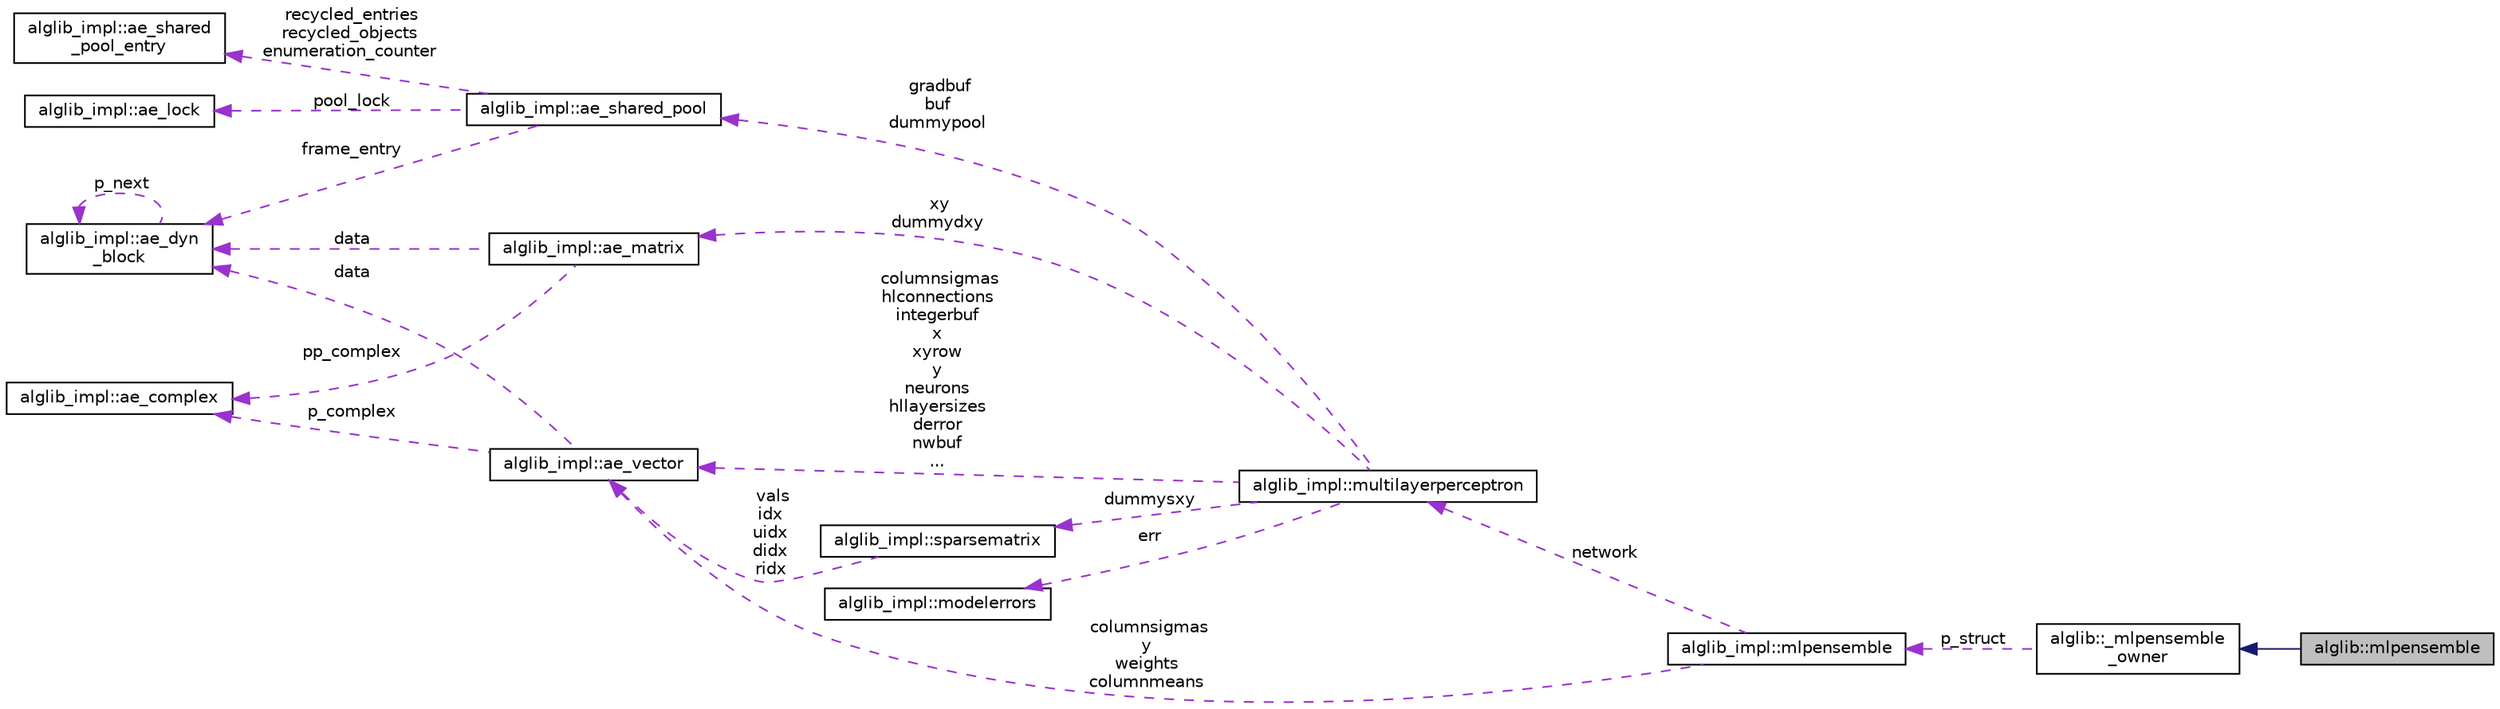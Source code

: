 digraph "alglib::mlpensemble"
{
  edge [fontname="Helvetica",fontsize="10",labelfontname="Helvetica",labelfontsize="10"];
  node [fontname="Helvetica",fontsize="10",shape=record];
  rankdir="LR";
  Node2 [label="alglib::mlpensemble",height=0.2,width=0.4,color="black", fillcolor="grey75", style="filled", fontcolor="black"];
  Node3 -> Node2 [dir="back",color="midnightblue",fontsize="10",style="solid",fontname="Helvetica"];
  Node3 [label="alglib::_mlpensemble\l_owner",height=0.2,width=0.4,color="black", fillcolor="white", style="filled",URL="$classalglib_1_1__mlpensemble__owner.html"];
  Node4 -> Node3 [dir="back",color="darkorchid3",fontsize="10",style="dashed",label=" p_struct" ,fontname="Helvetica"];
  Node4 [label="alglib_impl::mlpensemble",height=0.2,width=0.4,color="black", fillcolor="white", style="filled",URL="$structalglib__impl_1_1mlpensemble.html"];
  Node5 -> Node4 [dir="back",color="darkorchid3",fontsize="10",style="dashed",label=" columnsigmas\ny\nweights\ncolumnmeans" ,fontname="Helvetica"];
  Node5 [label="alglib_impl::ae_vector",height=0.2,width=0.4,color="black", fillcolor="white", style="filled",URL="$structalglib__impl_1_1ae__vector.html"];
  Node6 -> Node5 [dir="back",color="darkorchid3",fontsize="10",style="dashed",label=" data" ,fontname="Helvetica"];
  Node6 [label="alglib_impl::ae_dyn\l_block",height=0.2,width=0.4,color="black", fillcolor="white", style="filled",URL="$structalglib__impl_1_1ae__dyn__block.html"];
  Node6 -> Node6 [dir="back",color="darkorchid3",fontsize="10",style="dashed",label=" p_next" ,fontname="Helvetica"];
  Node7 -> Node5 [dir="back",color="darkorchid3",fontsize="10",style="dashed",label=" p_complex" ,fontname="Helvetica"];
  Node7 [label="alglib_impl::ae_complex",height=0.2,width=0.4,color="black", fillcolor="white", style="filled",URL="$structalglib__impl_1_1ae__complex.html"];
  Node8 -> Node4 [dir="back",color="darkorchid3",fontsize="10",style="dashed",label=" network" ,fontname="Helvetica"];
  Node8 [label="alglib_impl::multilayerperceptron",height=0.2,width=0.4,color="black", fillcolor="white", style="filled",URL="$structalglib__impl_1_1multilayerperceptron.html"];
  Node9 -> Node8 [dir="back",color="darkorchid3",fontsize="10",style="dashed",label=" err" ,fontname="Helvetica"];
  Node9 [label="alglib_impl::modelerrors",height=0.2,width=0.4,color="black", fillcolor="white", style="filled",URL="$structalglib__impl_1_1modelerrors.html"];
  Node5 -> Node8 [dir="back",color="darkorchid3",fontsize="10",style="dashed",label=" columnsigmas\nhlconnections\nintegerbuf\nx\nxyrow\ny\nneurons\nhllayersizes\nderror\nnwbuf\n..." ,fontname="Helvetica"];
  Node10 -> Node8 [dir="back",color="darkorchid3",fontsize="10",style="dashed",label=" xy\ndummydxy" ,fontname="Helvetica"];
  Node10 [label="alglib_impl::ae_matrix",height=0.2,width=0.4,color="black", fillcolor="white", style="filled",URL="$structalglib__impl_1_1ae__matrix.html"];
  Node6 -> Node10 [dir="back",color="darkorchid3",fontsize="10",style="dashed",label=" data" ,fontname="Helvetica"];
  Node7 -> Node10 [dir="back",color="darkorchid3",fontsize="10",style="dashed",label=" pp_complex" ,fontname="Helvetica"];
  Node11 -> Node8 [dir="back",color="darkorchid3",fontsize="10",style="dashed",label=" gradbuf\nbuf\ndummypool" ,fontname="Helvetica"];
  Node11 [label="alglib_impl::ae_shared_pool",height=0.2,width=0.4,color="black", fillcolor="white", style="filled",URL="$structalglib__impl_1_1ae__shared__pool.html"];
  Node12 -> Node11 [dir="back",color="darkorchid3",fontsize="10",style="dashed",label=" pool_lock" ,fontname="Helvetica"];
  Node12 [label="alglib_impl::ae_lock",height=0.2,width=0.4,color="black", fillcolor="white", style="filled",URL="$structalglib__impl_1_1ae__lock.html"];
  Node13 -> Node11 [dir="back",color="darkorchid3",fontsize="10",style="dashed",label=" recycled_entries\nrecycled_objects\nenumeration_counter" ,fontname="Helvetica"];
  Node13 [label="alglib_impl::ae_shared\l_pool_entry",height=0.2,width=0.4,color="black", fillcolor="white", style="filled",URL="$structalglib__impl_1_1ae__shared__pool__entry.html"];
  Node6 -> Node11 [dir="back",color="darkorchid3",fontsize="10",style="dashed",label=" frame_entry" ,fontname="Helvetica"];
  Node14 -> Node8 [dir="back",color="darkorchid3",fontsize="10",style="dashed",label=" dummysxy" ,fontname="Helvetica"];
  Node14 [label="alglib_impl::sparsematrix",height=0.2,width=0.4,color="black", fillcolor="white", style="filled",URL="$structalglib__impl_1_1sparsematrix.html"];
  Node5 -> Node14 [dir="back",color="darkorchid3",fontsize="10",style="dashed",label=" vals\nidx\nuidx\ndidx\nridx" ,fontname="Helvetica"];
}

